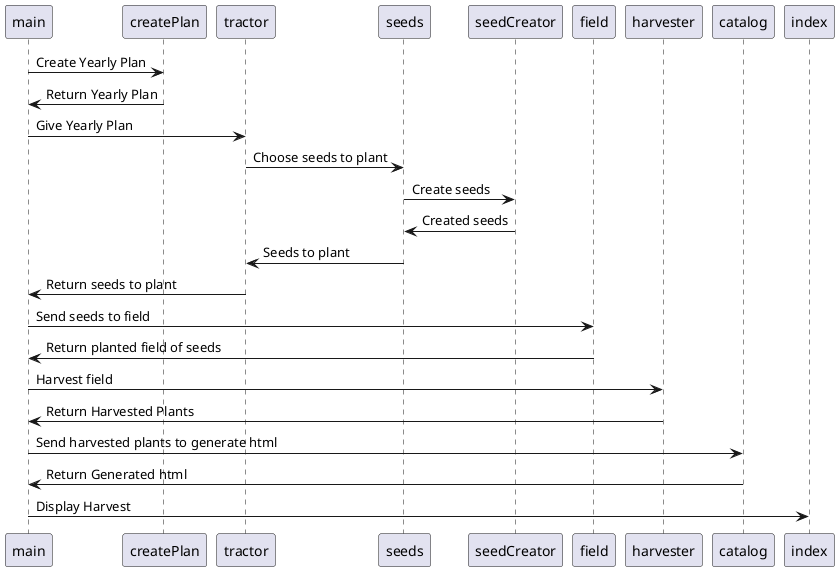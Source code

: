 @startuml


main -> createPlan: Create Yearly Plan
createPlan -> main: Return Yearly Plan
main -> tractor: Give Yearly Plan
tractor -> seeds: Choose seeds to plant
seeds -> seedCreator: Create seeds
seedCreator -> seeds: Created seeds
seeds -> tractor: Seeds to plant
tractor -> main: Return seeds to plant
main -> field: Send seeds to field
field -> main: Return planted field of seeds
main -> harvester: Harvest field
harvester -> main: Return Harvested Plants
main -> catalog: Send harvested plants to generate html 
catalog -> main: Return Generated html
main -> index: Display Harvest

@enduml
